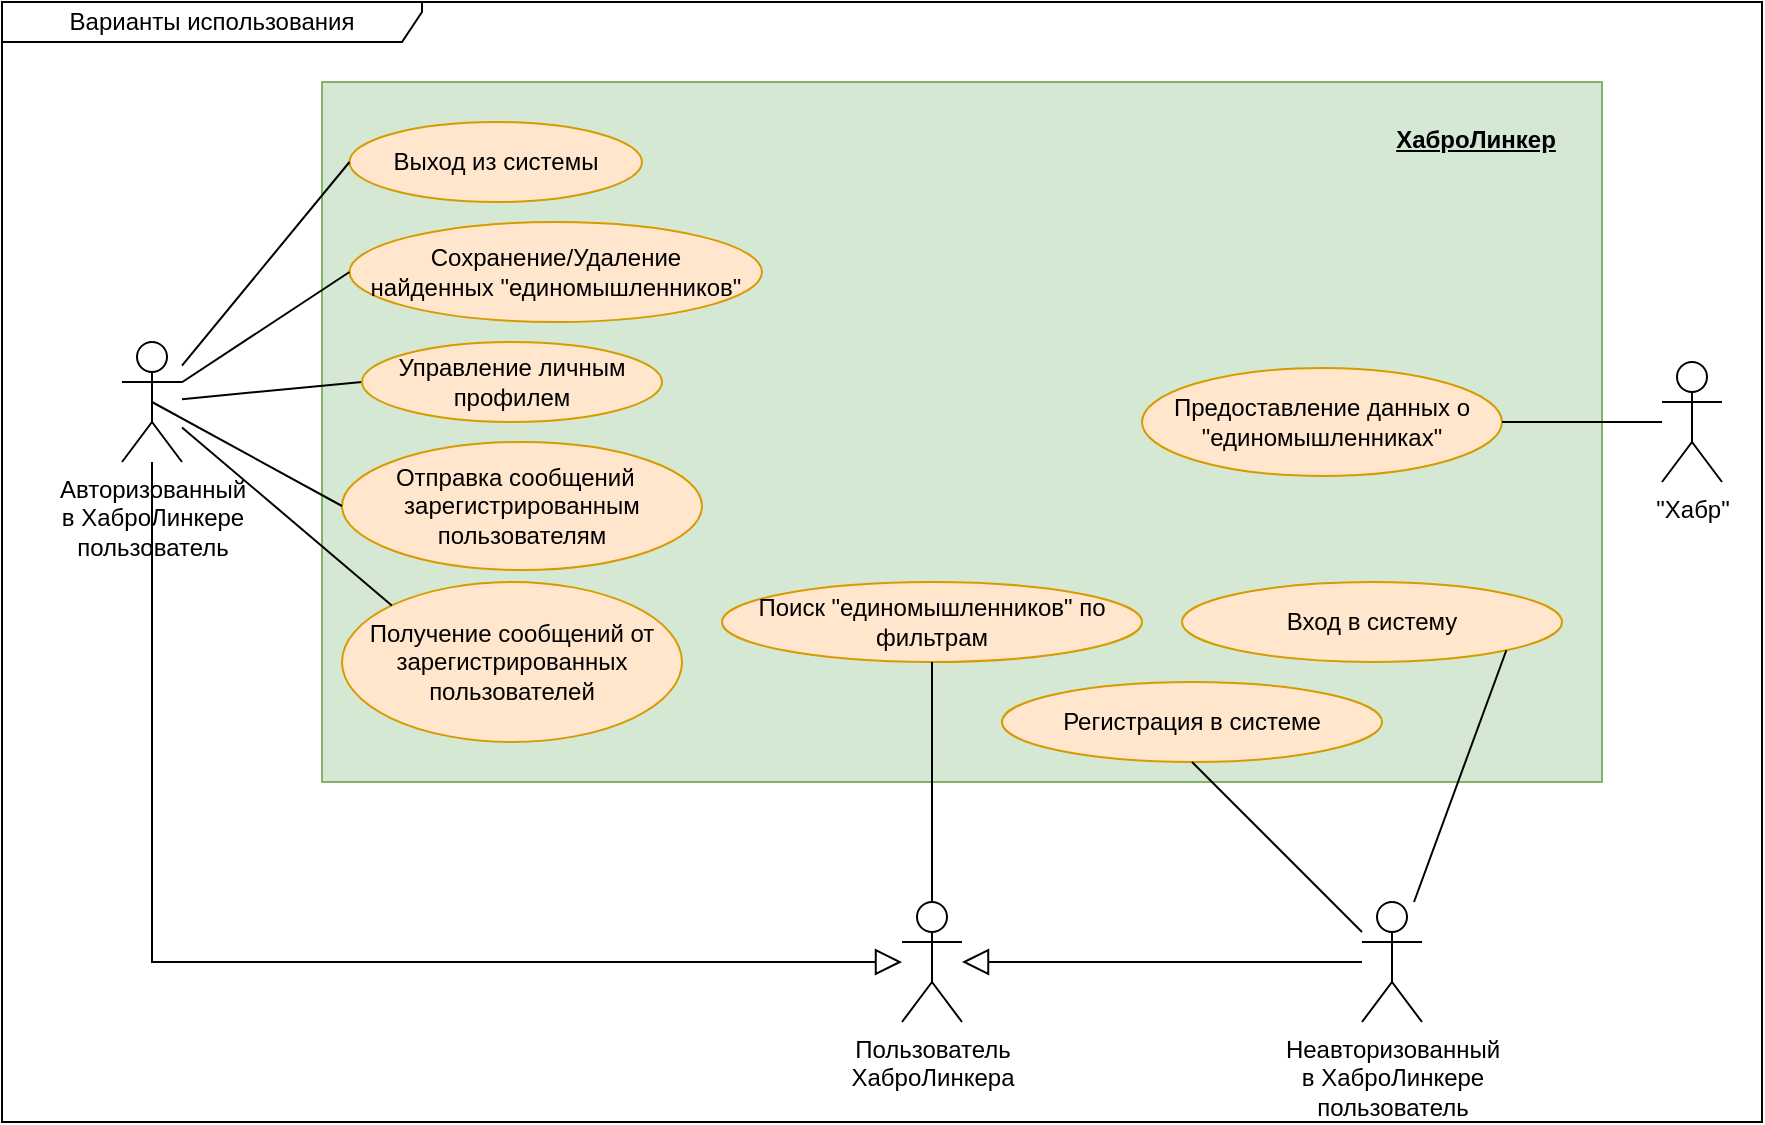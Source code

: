 <mxfile version="22.1.7" type="device">
  <diagram name="Страница — 1" id="0Fe31fzupErIYnQnvtf8">
    <mxGraphModel dx="1524" dy="886" grid="1" gridSize="10" guides="1" tooltips="1" connect="1" arrows="1" fold="1" page="1" pageScale="1" pageWidth="1169" pageHeight="827" math="0" shadow="0">
      <root>
        <mxCell id="0" />
        <mxCell id="1" parent="0" />
        <mxCell id="GLMFBdCi1oCmCL03dTun-25" value="" style="html=1;dropTarget=0;whiteSpace=wrap;fillColor=#d5e8d4;strokeColor=#82b366;" parent="1" vertex="1">
          <mxGeometry x="320" y="210" width="640" height="350" as="geometry" />
        </mxCell>
        <mxCell id="GLMFBdCi1oCmCL03dTun-1" value="&lt;div&gt;Авторизованный&lt;/div&gt;&lt;div&gt;в ХаброЛинкере &lt;br&gt;пользователь&lt;/div&gt;" style="shape=umlActor;verticalLabelPosition=bottom;verticalAlign=top;html=1;outlineConnect=0;" parent="1" vertex="1">
          <mxGeometry x="220" y="340" width="30" height="60" as="geometry" />
        </mxCell>
        <mxCell id="GLMFBdCi1oCmCL03dTun-13" value="&lt;div&gt;Отправка сообщений&amp;nbsp;&amp;nbsp;&lt;/div&gt;&lt;div&gt;зарегистрированным&lt;br&gt;пользователям&lt;/div&gt;" style="ellipse;whiteSpace=wrap;html=1;fillColor=#ffe6cc;strokeColor=#d79b00;" parent="1" vertex="1">
          <mxGeometry x="330" y="390" width="180" height="64" as="geometry" />
        </mxCell>
        <mxCell id="GLMFBdCi1oCmCL03dTun-18" value="" style="endArrow=none;html=1;rounded=0;entryX=0;entryY=0.5;entryDx=0;entryDy=0;exitX=0.5;exitY=0.5;exitDx=0;exitDy=0;exitPerimeter=0;" parent="1" source="GLMFBdCi1oCmCL03dTun-1" target="GLMFBdCi1oCmCL03dTun-13" edge="1">
          <mxGeometry width="50" height="50" relative="1" as="geometry">
            <mxPoint x="157" y="390" as="sourcePoint" />
            <mxPoint x="520" y="410" as="targetPoint" />
          </mxGeometry>
        </mxCell>
        <mxCell id="GLMFBdCi1oCmCL03dTun-23" value="Варианты использования" style="shape=umlFrame;whiteSpace=wrap;html=1;pointerEvents=0;width=210;height=20;" parent="1" vertex="1">
          <mxGeometry x="160" y="170" width="880" height="560" as="geometry" />
        </mxCell>
        <mxCell id="GLMFBdCi1oCmCL03dTun-32" value="" style="endArrow=none;html=1;rounded=0;entryX=0;entryY=0.5;entryDx=0;entryDy=0;" parent="1" source="GLMFBdCi1oCmCL03dTun-1" target="DlbZdIHzd7oVlVPWz-om-2" edge="1">
          <mxGeometry width="50" height="50" relative="1" as="geometry">
            <mxPoint x="903" y="313" as="sourcePoint" />
            <mxPoint x="779" y="708" as="targetPoint" />
            <Array as="points" />
          </mxGeometry>
        </mxCell>
        <mxCell id="GLMFBdCi1oCmCL03dTun-48" value="&lt;u&gt;&lt;b&gt;ХаброЛинкер&lt;br&gt;&lt;/b&gt;&lt;/u&gt;" style="text;html=1;strokeColor=none;fillColor=none;align=center;verticalAlign=middle;whiteSpace=wrap;rounded=0;" parent="1" vertex="1">
          <mxGeometry x="842.5" y="224" width="107.5" height="30" as="geometry" />
        </mxCell>
        <mxCell id="GLMFBdCi1oCmCL03dTun-49" value="&quot;Хабр&quot;" style="shape=umlActor;verticalLabelPosition=bottom;verticalAlign=top;html=1;outlineConnect=0;" parent="1" vertex="1">
          <mxGeometry x="990" y="350" width="30" height="60" as="geometry" />
        </mxCell>
        <mxCell id="DlbZdIHzd7oVlVPWz-om-2" value="Управление личным профилем" style="ellipse;whiteSpace=wrap;html=1;fillColor=#ffe6cc;strokeColor=#d79b00;" parent="1" vertex="1">
          <mxGeometry x="340" y="340" width="150" height="40" as="geometry" />
        </mxCell>
        <mxCell id="irt0PZdEbjW146X8YQon-3" value="Поиск &quot;единомышленников&quot; по фильтрам" style="ellipse;whiteSpace=wrap;html=1;fillColor=#ffe6cc;strokeColor=#d79b00;" parent="1" vertex="1">
          <mxGeometry x="520" y="460" width="210" height="40" as="geometry" />
        </mxCell>
        <mxCell id="irt0PZdEbjW146X8YQon-5" value="Сохранение/Удаление &lt;br&gt;найденных &quot;единомышленников&quot;" style="ellipse;whiteSpace=wrap;html=1;fillColor=#ffe6cc;strokeColor=#d79b00;" parent="1" vertex="1">
          <mxGeometry x="333.75" y="280" width="206.25" height="50" as="geometry" />
        </mxCell>
        <mxCell id="irt0PZdEbjW146X8YQon-6" value="" style="endArrow=none;html=1;rounded=0;entryX=0.5;entryY=1;entryDx=0;entryDy=0;" parent="1" source="irt0PZdEbjW146X8YQon-10" target="irt0PZdEbjW146X8YQon-3" edge="1">
          <mxGeometry width="50" height="50" relative="1" as="geometry">
            <mxPoint x="293" y="222" as="sourcePoint" />
            <mxPoint x="340" y="265" as="targetPoint" />
          </mxGeometry>
        </mxCell>
        <mxCell id="irt0PZdEbjW146X8YQon-8" value="" style="endArrow=none;html=1;rounded=0;entryX=0;entryY=0.5;entryDx=0;entryDy=0;" parent="1" source="GLMFBdCi1oCmCL03dTun-1" target="irt0PZdEbjW146X8YQon-5" edge="1">
          <mxGeometry width="50" height="50" relative="1" as="geometry">
            <mxPoint x="158" y="382" as="sourcePoint" />
            <mxPoint x="340" y="360" as="targetPoint" />
          </mxGeometry>
        </mxCell>
        <mxCell id="irt0PZdEbjW146X8YQon-9" value="Получение сообщений от зарегистрированных пользователей" style="ellipse;whiteSpace=wrap;html=1;fillColor=#ffe6cc;strokeColor=#d79b00;" parent="1" vertex="1">
          <mxGeometry x="330" y="460" width="170" height="80" as="geometry" />
        </mxCell>
        <mxCell id="irt0PZdEbjW146X8YQon-10" value="Пользователь&lt;br style=&quot;border-color: var(--border-color);&quot;&gt;ХаброЛинкера" style="shape=umlActor;verticalLabelPosition=bottom;verticalAlign=top;html=1;outlineConnect=0;" parent="1" vertex="1">
          <mxGeometry x="610" y="620" width="30" height="60" as="geometry" />
        </mxCell>
        <mxCell id="irt0PZdEbjW146X8YQon-13" value="" style="endArrow=none;html=1;rounded=0;entryX=0;entryY=0;entryDx=0;entryDy=0;" parent="1" source="GLMFBdCi1oCmCL03dTun-1" target="irt0PZdEbjW146X8YQon-9" edge="1">
          <mxGeometry width="50" height="50" relative="1" as="geometry">
            <mxPoint x="902" y="473" as="sourcePoint" />
            <mxPoint x="779" y="343" as="targetPoint" />
          </mxGeometry>
        </mxCell>
        <mxCell id="irt0PZdEbjW146X8YQon-15" value="" style="endArrow=block;endSize=11;endFill=0;html=1;rounded=0;" parent="1" source="GLMFBdCi1oCmCL03dTun-1" target="irt0PZdEbjW146X8YQon-10" edge="1">
          <mxGeometry width="160" relative="1" as="geometry">
            <mxPoint x="589" y="660" as="sourcePoint" />
            <mxPoint x="358" y="593" as="targetPoint" />
            <Array as="points">
              <mxPoint x="235" y="650" />
            </Array>
          </mxGeometry>
        </mxCell>
        <mxCell id="yt8oq2bxS-K_x5D7ek6z-1" value="Предоставление данных о &quot;единомышленниках&quot;" style="ellipse;whiteSpace=wrap;html=1;fillColor=#ffe6cc;strokeColor=#d79b00;" parent="1" vertex="1">
          <mxGeometry x="730" y="353" width="180" height="54" as="geometry" />
        </mxCell>
        <mxCell id="yt8oq2bxS-K_x5D7ek6z-2" value="" style="endArrow=none;html=1;rounded=0;exitX=1;exitY=0.5;exitDx=0;exitDy=0;" parent="1" source="yt8oq2bxS-K_x5D7ek6z-1" target="GLMFBdCi1oCmCL03dTun-49" edge="1">
          <mxGeometry width="50" height="50" relative="1" as="geometry">
            <mxPoint x="755" y="394" as="sourcePoint" />
            <mxPoint x="726" y="630" as="targetPoint" />
            <Array as="points" />
          </mxGeometry>
        </mxCell>
        <mxCell id="HrgQDwjkppDf7GSTo6zU-1" value="&lt;div style=&quot;border-color: var(--border-color);&quot;&gt;Неавторизованный&lt;/div&gt;&lt;div style=&quot;border-color: var(--border-color);&quot;&gt;в ХаброЛинкере&lt;br style=&quot;border-color: var(--border-color);&quot;&gt;пользователь&lt;/div&gt;" style="shape=umlActor;verticalLabelPosition=bottom;verticalAlign=top;html=1;outlineConnect=0;" parent="1" vertex="1">
          <mxGeometry x="840" y="620" width="30" height="60" as="geometry" />
        </mxCell>
        <mxCell id="HrgQDwjkppDf7GSTo6zU-2" value="" style="endArrow=block;endSize=11;endFill=0;html=1;rounded=0;" parent="1" source="HrgQDwjkppDf7GSTo6zU-1" target="irt0PZdEbjW146X8YQon-10" edge="1">
          <mxGeometry width="160" relative="1" as="geometry">
            <mxPoint x="245" y="410" as="sourcePoint" />
            <mxPoint x="730" y="660" as="targetPoint" />
            <Array as="points" />
          </mxGeometry>
        </mxCell>
        <mxCell id="HrgQDwjkppDf7GSTo6zU-4" value="Регистрация в системе" style="ellipse;whiteSpace=wrap;html=1;fillColor=#ffe6cc;strokeColor=#d79b00;" parent="1" vertex="1">
          <mxGeometry x="660" y="510" width="190" height="40" as="geometry" />
        </mxCell>
        <mxCell id="HrgQDwjkppDf7GSTo6zU-5" value="" style="endArrow=none;html=1;rounded=0;entryX=0.5;entryY=1;entryDx=0;entryDy=0;" parent="1" source="HrgQDwjkppDf7GSTo6zU-1" target="HrgQDwjkppDf7GSTo6zU-4" edge="1">
          <mxGeometry width="50" height="50" relative="1" as="geometry">
            <mxPoint x="745" y="630" as="sourcePoint" />
            <mxPoint x="745" y="505" as="targetPoint" />
          </mxGeometry>
        </mxCell>
        <mxCell id="72SXcvp0IRsBHyvKBmVa-1" value="Вход в систему" style="ellipse;whiteSpace=wrap;html=1;fillColor=#ffe6cc;strokeColor=#d79b00;" parent="1" vertex="1">
          <mxGeometry x="750" y="460" width="190" height="40" as="geometry" />
        </mxCell>
        <mxCell id="72SXcvp0IRsBHyvKBmVa-2" value="" style="endArrow=none;html=1;rounded=0;entryX=1;entryY=1;entryDx=0;entryDy=0;" parent="1" source="HrgQDwjkppDf7GSTo6zU-1" target="72SXcvp0IRsBHyvKBmVa-1" edge="1">
          <mxGeometry width="50" height="50" relative="1" as="geometry">
            <mxPoint x="745" y="630" as="sourcePoint" />
            <mxPoint x="744" y="490" as="targetPoint" />
          </mxGeometry>
        </mxCell>
        <mxCell id="pD_4fEc41mu84IMxWd5d-1" value="Выход из системы" style="ellipse;whiteSpace=wrap;html=1;fillColor=#ffe6cc;strokeColor=#d79b00;" vertex="1" parent="1">
          <mxGeometry x="333.75" y="230" width="146.25" height="40" as="geometry" />
        </mxCell>
        <mxCell id="pD_4fEc41mu84IMxWd5d-2" value="" style="endArrow=none;html=1;rounded=0;entryX=0;entryY=0.5;entryDx=0;entryDy=0;" edge="1" parent="1" source="GLMFBdCi1oCmCL03dTun-1" target="pD_4fEc41mu84IMxWd5d-1">
          <mxGeometry width="50" height="50" relative="1" as="geometry">
            <mxPoint x="939" y="630" as="sourcePoint" />
            <mxPoint x="960" y="490" as="targetPoint" />
          </mxGeometry>
        </mxCell>
      </root>
    </mxGraphModel>
  </diagram>
</mxfile>
